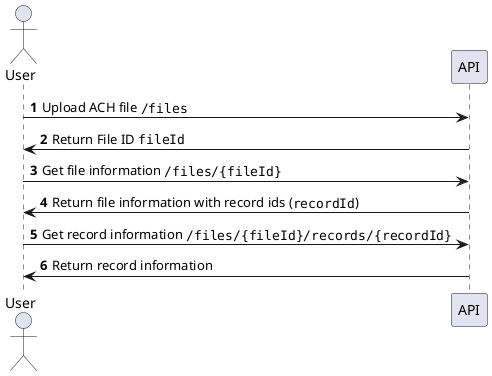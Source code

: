 @startuml
autonumber
actor User as user
participant API as api
user -> api : Upload ACH file ""/files""
api -> user: Return File ID ""fileId""
user -> api: Get file information ""/files/{fileId}""
api -> user: Return file information with record ids (""recordId"")
user -> api: Get record information ""/files/{fileId}/records/{recordId}""
api -> user: Return record information
@enduml
